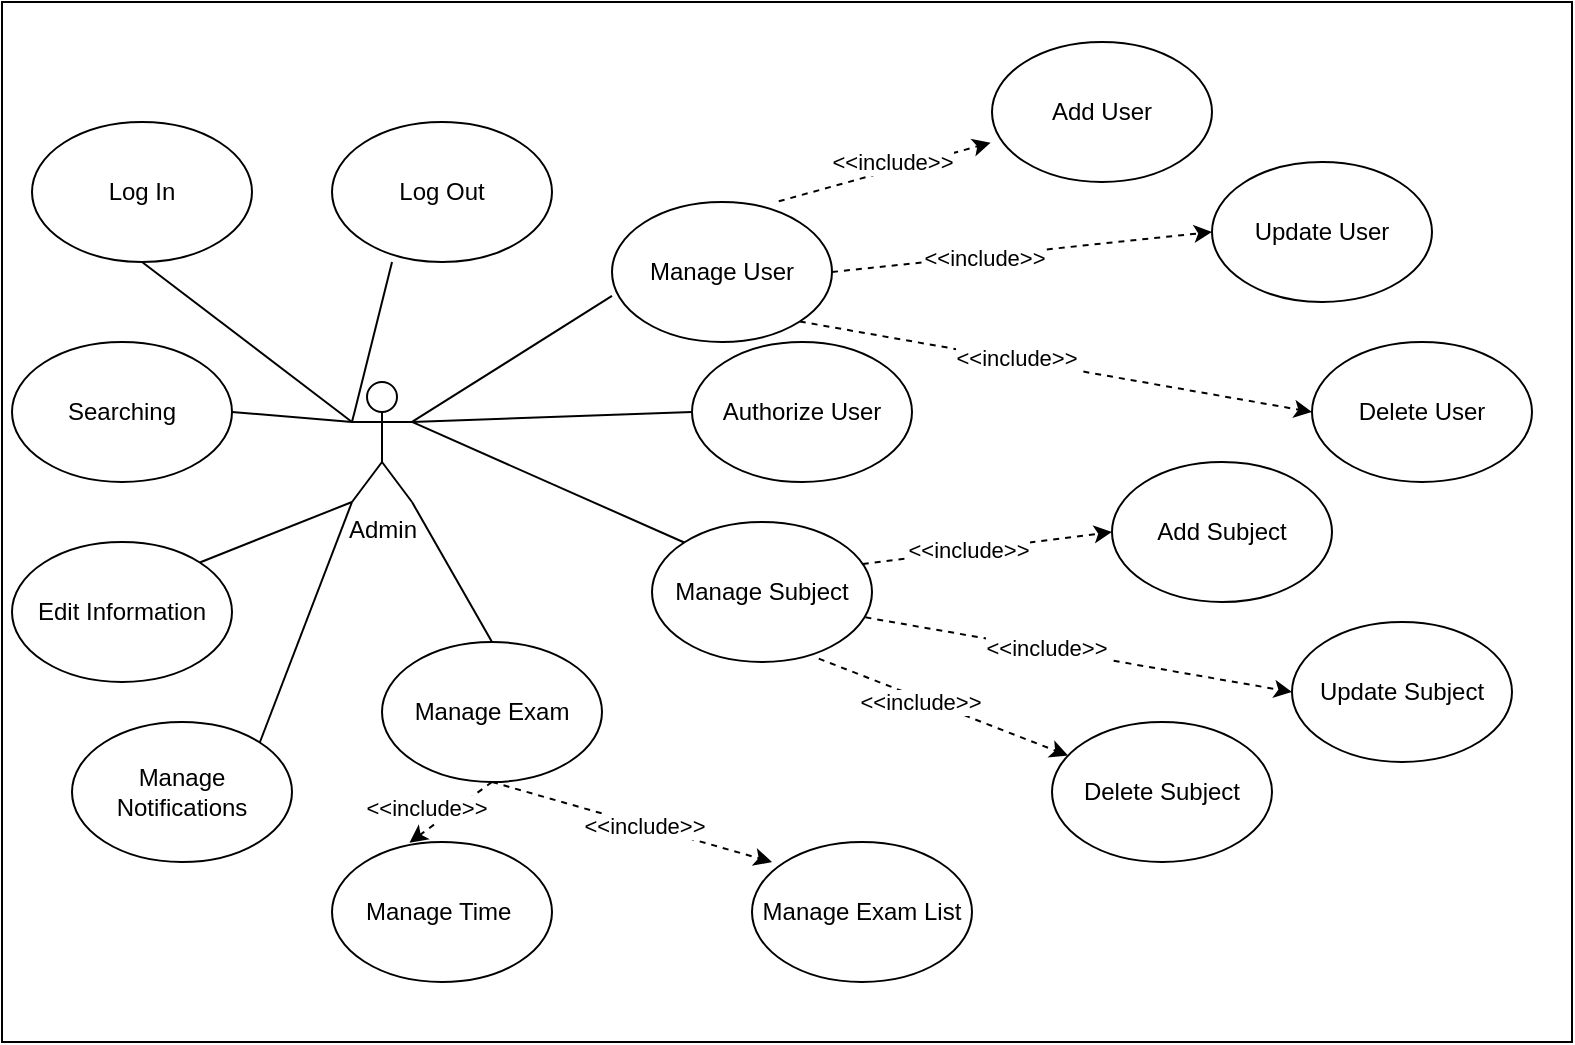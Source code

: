 <mxfile version="13.9.9" type="device"><diagram id="Z-ZmkB7tfPc0sKtOM1bT" name="Page-1"><mxGraphModel dx="782" dy="543" grid="1" gridSize="10" guides="1" tooltips="1" connect="1" arrows="1" fold="1" page="1" pageScale="1" pageWidth="850" pageHeight="1100" math="0" shadow="0"><root><mxCell id="0"/><mxCell id="1" parent="0"/><mxCell id="Ba3CKTcq54myeyDBmgkG-6" value="" style="rounded=0;whiteSpace=wrap;html=1;" parent="1" vertex="1"><mxGeometry x="15" y="10" width="785" height="520" as="geometry"/></mxCell><mxCell id="oSlZNp5VbWZnnKPNWimD-1" value="Admin" style="shape=umlActor;verticalLabelPosition=bottom;verticalAlign=top;html=1;outlineConnect=0;" parent="1" vertex="1"><mxGeometry x="190" y="200" width="30" height="60" as="geometry"/></mxCell><mxCell id="oSlZNp5VbWZnnKPNWimD-2" value="Log In" style="ellipse;whiteSpace=wrap;html=1;" parent="1" vertex="1"><mxGeometry x="30" y="70" width="110" height="70" as="geometry"/></mxCell><mxCell id="oSlZNp5VbWZnnKPNWimD-3" value="Log Out" style="ellipse;whiteSpace=wrap;html=1;" parent="1" vertex="1"><mxGeometry x="180" y="70" width="110" height="70" as="geometry"/></mxCell><mxCell id="oSlZNp5VbWZnnKPNWimD-4" value="" style="endArrow=none;html=1;exitX=0.5;exitY=1;exitDx=0;exitDy=0;entryX=0;entryY=0.333;entryDx=0;entryDy=0;entryPerimeter=0;" parent="1" source="oSlZNp5VbWZnnKPNWimD-2" target="oSlZNp5VbWZnnKPNWimD-1" edge="1"><mxGeometry width="50" height="50" relative="1" as="geometry"><mxPoint x="370" y="300" as="sourcePoint"/><mxPoint x="420" y="250" as="targetPoint"/></mxGeometry></mxCell><mxCell id="oSlZNp5VbWZnnKPNWimD-5" value="" style="endArrow=none;html=1;exitX=0;exitY=0.333;exitDx=0;exitDy=0;exitPerimeter=0;entryX=0.273;entryY=1;entryDx=0;entryDy=0;entryPerimeter=0;" parent="1" source="oSlZNp5VbWZnnKPNWimD-1" target="oSlZNp5VbWZnnKPNWimD-3" edge="1"><mxGeometry width="50" height="50" relative="1" as="geometry"><mxPoint x="370" y="300" as="sourcePoint"/><mxPoint x="420" y="250" as="targetPoint"/></mxGeometry></mxCell><mxCell id="oSlZNp5VbWZnnKPNWimD-6" value="Manage User" style="ellipse;whiteSpace=wrap;html=1;" parent="1" vertex="1"><mxGeometry x="320" y="110" width="110" height="70" as="geometry"/></mxCell><mxCell id="oSlZNp5VbWZnnKPNWimD-7" value="Add User" style="ellipse;whiteSpace=wrap;html=1;" parent="1" vertex="1"><mxGeometry x="510" y="30" width="110" height="70" as="geometry"/></mxCell><mxCell id="oSlZNp5VbWZnnKPNWimD-8" value="Update User" style="ellipse;whiteSpace=wrap;html=1;" parent="1" vertex="1"><mxGeometry x="620" y="90" width="110" height="70" as="geometry"/></mxCell><mxCell id="oSlZNp5VbWZnnKPNWimD-9" value="Delete User" style="ellipse;whiteSpace=wrap;html=1;" parent="1" vertex="1"><mxGeometry x="670" y="180" width="110" height="70" as="geometry"/></mxCell><mxCell id="oSlZNp5VbWZnnKPNWimD-10" value="Authorize User" style="ellipse;whiteSpace=wrap;html=1;" parent="1" vertex="1"><mxGeometry x="360" y="180" width="110" height="70" as="geometry"/></mxCell><mxCell id="oSlZNp5VbWZnnKPNWimD-11" value="" style="endArrow=classic;dashed=1;html=1;exitX=0.758;exitY=-0.005;exitDx=0;exitDy=0;exitPerimeter=0;entryX=-0.006;entryY=0.719;entryDx=0;entryDy=0;entryPerimeter=0;endFill=1;" parent="1" source="oSlZNp5VbWZnnKPNWimD-6" target="oSlZNp5VbWZnnKPNWimD-7" edge="1"><mxGeometry width="50" height="50" relative="1" as="geometry"><mxPoint x="400" y="80" as="sourcePoint"/><mxPoint x="450" y="30" as="targetPoint"/></mxGeometry></mxCell><mxCell id="oSlZNp5VbWZnnKPNWimD-16" value="&amp;lt;&amp;lt;include&amp;gt;&amp;gt;" style="edgeLabel;html=1;align=center;verticalAlign=middle;resizable=0;points=[];" parent="oSlZNp5VbWZnnKPNWimD-11" vertex="1" connectable="0"><mxGeometry x="0.193" y="-2" relative="1" as="geometry"><mxPoint x="-7.52" y="-3.98" as="offset"/></mxGeometry></mxCell><mxCell id="oSlZNp5VbWZnnKPNWimD-12" value="" style="endArrow=classic;dashed=1;html=1;exitX=1;exitY=0.5;exitDx=0;exitDy=0;entryX=0;entryY=0.5;entryDx=0;entryDy=0;endFill=1;" parent="1" source="oSlZNp5VbWZnnKPNWimD-6" target="oSlZNp5VbWZnnKPNWimD-8" edge="1"><mxGeometry width="50" height="50" relative="1" as="geometry"><mxPoint x="450.0" y="149.32" as="sourcePoint"/><mxPoint x="555.96" y="120.0" as="targetPoint"/></mxGeometry></mxCell><mxCell id="oSlZNp5VbWZnnKPNWimD-18" value="&amp;lt;&amp;lt;include&amp;gt;&amp;gt;" style="edgeLabel;html=1;align=center;verticalAlign=middle;resizable=0;points=[];" parent="oSlZNp5VbWZnnKPNWimD-12" vertex="1" connectable="0"><mxGeometry x="-0.201" y="-1" relative="1" as="geometry"><mxPoint as="offset"/></mxGeometry></mxCell><mxCell id="oSlZNp5VbWZnnKPNWimD-13" value="" style="endArrow=classic;dashed=1;html=1;exitX=1;exitY=1;exitDx=0;exitDy=0;entryX=0;entryY=0.5;entryDx=0;entryDy=0;endFill=1;" parent="1" source="oSlZNp5VbWZnnKPNWimD-6" target="oSlZNp5VbWZnnKPNWimD-9" edge="1"><mxGeometry width="50" height="50" relative="1" as="geometry"><mxPoint x="450" y="189.32" as="sourcePoint"/><mxPoint x="555.96" y="160.0" as="targetPoint"/></mxGeometry></mxCell><mxCell id="oSlZNp5VbWZnnKPNWimD-19" value="&amp;lt;&amp;lt;include&amp;gt;&amp;gt;" style="edgeLabel;html=1;align=center;verticalAlign=middle;resizable=0;points=[];" parent="oSlZNp5VbWZnnKPNWimD-13" vertex="1" connectable="0"><mxGeometry x="-0.157" y="1" relative="1" as="geometry"><mxPoint as="offset"/></mxGeometry></mxCell><mxCell id="oSlZNp5VbWZnnKPNWimD-14" value="" style="endArrow=classic;dashed=1;html=1;exitX=0.758;exitY=0.976;exitDx=0;exitDy=0;endFill=1;exitPerimeter=0;" parent="1" source="oSlZNp5VbWZnnKPNWimD-22" target="zpaRz4EEklO6bgRRmuP3-4" edge="1"><mxGeometry width="50" height="50" relative="1" as="geometry"><mxPoint x="460" y="250.0" as="sourcePoint"/><mxPoint x="565.96" y="220.68" as="targetPoint"/></mxGeometry></mxCell><mxCell id="oSlZNp5VbWZnnKPNWimD-20" value="&amp;lt;&amp;lt;include&amp;gt;&amp;gt;" style="edgeLabel;html=1;align=center;verticalAlign=middle;resizable=0;points=[];" parent="oSlZNp5VbWZnnKPNWimD-14" vertex="1" connectable="0"><mxGeometry x="-0.186" y="-2" relative="1" as="geometry"><mxPoint as="offset"/></mxGeometry></mxCell><mxCell id="oSlZNp5VbWZnnKPNWimD-21" value="" style="endArrow=none;html=1;entryX=0;entryY=0.671;entryDx=0;entryDy=0;entryPerimeter=0;exitX=1;exitY=0.333;exitDx=0;exitDy=0;exitPerimeter=0;" parent="1" source="oSlZNp5VbWZnnKPNWimD-1" target="oSlZNp5VbWZnnKPNWimD-6" edge="1"><mxGeometry width="50" height="50" relative="1" as="geometry"><mxPoint x="250" y="230" as="sourcePoint"/><mxPoint x="220.03" y="150" as="targetPoint"/></mxGeometry></mxCell><mxCell id="oSlZNp5VbWZnnKPNWimD-22" value="Manage Subject" style="ellipse;whiteSpace=wrap;html=1;" parent="1" vertex="1"><mxGeometry x="340" y="270" width="110" height="70" as="geometry"/></mxCell><mxCell id="oSlZNp5VbWZnnKPNWimD-32" value="Manage Exam List" style="ellipse;whiteSpace=wrap;html=1;" parent="1" vertex="1"><mxGeometry x="390" y="430" width="110" height="70" as="geometry"/></mxCell><mxCell id="oSlZNp5VbWZnnKPNWimD-33" value="" style="endArrow=classic;dashed=1;html=1;exitX=0.5;exitY=1;exitDx=0;exitDy=0;endFill=1;entryX=0.091;entryY=0.143;entryDx=0;entryDy=0;entryPerimeter=0;" parent="1" source="7_Lra1ZnHpk98h_YfDKR-2" target="oSlZNp5VbWZnnKPNWimD-32" edge="1"><mxGeometry width="50" height="50" relative="1" as="geometry"><mxPoint x="411.35" y="345.66" as="sourcePoint"/><mxPoint x="445.51" y="402.271" as="targetPoint"/></mxGeometry></mxCell><mxCell id="oSlZNp5VbWZnnKPNWimD-34" value="&amp;lt;&amp;lt;include&amp;gt;&amp;gt;" style="edgeLabel;html=1;align=center;verticalAlign=middle;resizable=0;points=[];" parent="oSlZNp5VbWZnnKPNWimD-33" vertex="1" connectable="0"><mxGeometry x="0.193" y="-2" relative="1" as="geometry"><mxPoint x="-7.52" y="-3.98" as="offset"/></mxGeometry></mxCell><mxCell id="oSlZNp5VbWZnnKPNWimD-35" value="" style="endArrow=none;html=1;entryX=0;entryY=0;entryDx=0;entryDy=0;exitX=1;exitY=0.333;exitDx=0;exitDy=0;exitPerimeter=0;" parent="1" source="oSlZNp5VbWZnnKPNWimD-1" target="oSlZNp5VbWZnnKPNWimD-22" edge="1"><mxGeometry width="50" height="50" relative="1" as="geometry"><mxPoint x="220" y="220" as="sourcePoint"/><mxPoint x="330" y="166.97" as="targetPoint"/></mxGeometry></mxCell><mxCell id="7_Lra1ZnHpk98h_YfDKR-1" value="Manage Time&amp;nbsp;" style="ellipse;whiteSpace=wrap;html=1;" parent="1" vertex="1"><mxGeometry x="180" y="430" width="110" height="70" as="geometry"/></mxCell><mxCell id="7_Lra1ZnHpk98h_YfDKR-2" value="Manage Exam" style="ellipse;whiteSpace=wrap;html=1;" parent="1" vertex="1"><mxGeometry x="205" y="330" width="110" height="70" as="geometry"/></mxCell><mxCell id="7_Lra1ZnHpk98h_YfDKR-3" value="Edit Information" style="ellipse;whiteSpace=wrap;html=1;" parent="1" vertex="1"><mxGeometry x="20" y="280" width="110" height="70" as="geometry"/></mxCell><mxCell id="Ba3CKTcq54myeyDBmgkG-1" value="" style="endArrow=none;html=1;exitX=0.5;exitY=0;exitDx=0;exitDy=0;entryX=1;entryY=1;entryDx=0;entryDy=0;entryPerimeter=0;" parent="1" source="7_Lra1ZnHpk98h_YfDKR-2" target="oSlZNp5VbWZnnKPNWimD-1" edge="1"><mxGeometry width="50" height="50" relative="1" as="geometry"><mxPoint x="380" y="330" as="sourcePoint"/><mxPoint x="430" y="280" as="targetPoint"/></mxGeometry></mxCell><mxCell id="Ba3CKTcq54myeyDBmgkG-3" value="" style="endArrow=none;html=1;exitX=1;exitY=0;exitDx=0;exitDy=0;entryX=0;entryY=1;entryDx=0;entryDy=0;entryPerimeter=0;" parent="1" source="7_Lra1ZnHpk98h_YfDKR-3" target="oSlZNp5VbWZnnKPNWimD-1" edge="1"><mxGeometry width="50" height="50" relative="1" as="geometry"><mxPoint x="380" y="330" as="sourcePoint"/><mxPoint x="430" y="280" as="targetPoint"/></mxGeometry></mxCell><mxCell id="Ba3CKTcq54myeyDBmgkG-4" value="" style="endArrow=classic;dashed=1;html=1;exitX=0.5;exitY=1;exitDx=0;exitDy=0;endFill=1;entryX=0.352;entryY=0.005;entryDx=0;entryDy=0;entryPerimeter=0;" parent="1" source="7_Lra1ZnHpk98h_YfDKR-2" target="7_Lra1ZnHpk98h_YfDKR-1" edge="1"><mxGeometry width="50" height="50" relative="1" as="geometry"><mxPoint x="352.0" y="410.0" as="sourcePoint"/><mxPoint x="498.66" y="470.31" as="targetPoint"/></mxGeometry></mxCell><mxCell id="Ba3CKTcq54myeyDBmgkG-5" value="&amp;lt;&amp;lt;include&amp;gt;&amp;gt;" style="edgeLabel;html=1;align=center;verticalAlign=middle;resizable=0;points=[];" parent="Ba3CKTcq54myeyDBmgkG-4" vertex="1" connectable="0"><mxGeometry x="0.193" y="-2" relative="1" as="geometry"><mxPoint x="-7.52" y="-3.98" as="offset"/></mxGeometry></mxCell><mxCell id="zpaRz4EEklO6bgRRmuP3-4" value="Delete Subject" style="ellipse;whiteSpace=wrap;html=1;" parent="1" vertex="1"><mxGeometry x="540" y="370" width="110" height="70" as="geometry"/></mxCell><mxCell id="zpaRz4EEklO6bgRRmuP3-5" value="Update Subject" style="ellipse;whiteSpace=wrap;html=1;" parent="1" vertex="1"><mxGeometry x="660" y="320" width="110" height="70" as="geometry"/></mxCell><mxCell id="zpaRz4EEklO6bgRRmuP3-6" value="Add Subject" style="ellipse;whiteSpace=wrap;html=1;" parent="1" vertex="1"><mxGeometry x="570" y="240" width="110" height="70" as="geometry"/></mxCell><mxCell id="zpaRz4EEklO6bgRRmuP3-7" value="" style="endArrow=none;html=1;entryX=0;entryY=0.5;entryDx=0;entryDy=0;exitX=1;exitY=0.333;exitDx=0;exitDy=0;exitPerimeter=0;" parent="1" source="oSlZNp5VbWZnnKPNWimD-1" target="oSlZNp5VbWZnnKPNWimD-10" edge="1"><mxGeometry width="50" height="50" relative="1" as="geometry"><mxPoint x="230" y="230" as="sourcePoint"/><mxPoint x="330" y="166.97" as="targetPoint"/></mxGeometry></mxCell><mxCell id="zpaRz4EEklO6bgRRmuP3-8" value="" style="endArrow=classic;dashed=1;html=1;exitX=0.958;exitY=0.3;exitDx=0;exitDy=0;entryX=0;entryY=0.5;entryDx=0;entryDy=0;endFill=1;exitPerimeter=0;" parent="1" source="oSlZNp5VbWZnnKPNWimD-22" target="zpaRz4EEklO6bgRRmuP3-6" edge="1"><mxGeometry width="50" height="50" relative="1" as="geometry"><mxPoint x="423.891" y="179.749" as="sourcePoint"/><mxPoint x="680" y="225" as="targetPoint"/></mxGeometry></mxCell><mxCell id="zpaRz4EEklO6bgRRmuP3-9" value="&amp;lt;&amp;lt;include&amp;gt;&amp;gt;" style="edgeLabel;html=1;align=center;verticalAlign=middle;resizable=0;points=[];" parent="zpaRz4EEklO6bgRRmuP3-8" vertex="1" connectable="0"><mxGeometry x="-0.157" y="1" relative="1" as="geometry"><mxPoint as="offset"/></mxGeometry></mxCell><mxCell id="zpaRz4EEklO6bgRRmuP3-10" value="" style="endArrow=classic;dashed=1;html=1;exitX=0.97;exitY=0.681;exitDx=0;exitDy=0;entryX=0;entryY=0.5;entryDx=0;entryDy=0;endFill=1;exitPerimeter=0;" parent="1" source="oSlZNp5VbWZnnKPNWimD-22" target="zpaRz4EEklO6bgRRmuP3-5" edge="1"><mxGeometry width="50" height="50" relative="1" as="geometry"><mxPoint x="455.38" y="301" as="sourcePoint"/><mxPoint x="580" y="285" as="targetPoint"/></mxGeometry></mxCell><mxCell id="zpaRz4EEklO6bgRRmuP3-11" value="&amp;lt;&amp;lt;include&amp;gt;&amp;gt;" style="edgeLabel;html=1;align=center;verticalAlign=middle;resizable=0;points=[];" parent="zpaRz4EEklO6bgRRmuP3-10" vertex="1" connectable="0"><mxGeometry x="-0.157" y="1" relative="1" as="geometry"><mxPoint as="offset"/></mxGeometry></mxCell><mxCell id="zpaRz4EEklO6bgRRmuP3-12" value="Searching" style="ellipse;whiteSpace=wrap;html=1;" parent="1" vertex="1"><mxGeometry x="20" y="180" width="110" height="70" as="geometry"/></mxCell><mxCell id="zpaRz4EEklO6bgRRmuP3-13" value="" style="endArrow=none;html=1;exitX=1;exitY=0.5;exitDx=0;exitDy=0;entryX=0;entryY=0.333;entryDx=0;entryDy=0;entryPerimeter=0;" parent="1" source="zpaRz4EEklO6bgRRmuP3-12" target="oSlZNp5VbWZnnKPNWimD-1" edge="1"><mxGeometry width="50" height="50" relative="1" as="geometry"><mxPoint x="95" y="150" as="sourcePoint"/><mxPoint x="190" y="220" as="targetPoint"/></mxGeometry></mxCell><mxCell id="RWo2IWUEjCM9VY2neyuf-1" value="Manage Notifications" style="ellipse;whiteSpace=wrap;html=1;" vertex="1" parent="1"><mxGeometry x="50" y="370" width="110" height="70" as="geometry"/></mxCell><mxCell id="RWo2IWUEjCM9VY2neyuf-2" value="" style="endArrow=none;html=1;exitX=1;exitY=0;exitDx=0;exitDy=0;entryX=0;entryY=1;entryDx=0;entryDy=0;entryPerimeter=0;" edge="1" parent="1" source="RWo2IWUEjCM9VY2neyuf-1" target="oSlZNp5VbWZnnKPNWimD-1"><mxGeometry width="50" height="50" relative="1" as="geometry"><mxPoint x="123.891" y="300.251" as="sourcePoint"/><mxPoint x="200" y="270" as="targetPoint"/></mxGeometry></mxCell></root></mxGraphModel></diagram></mxfile>